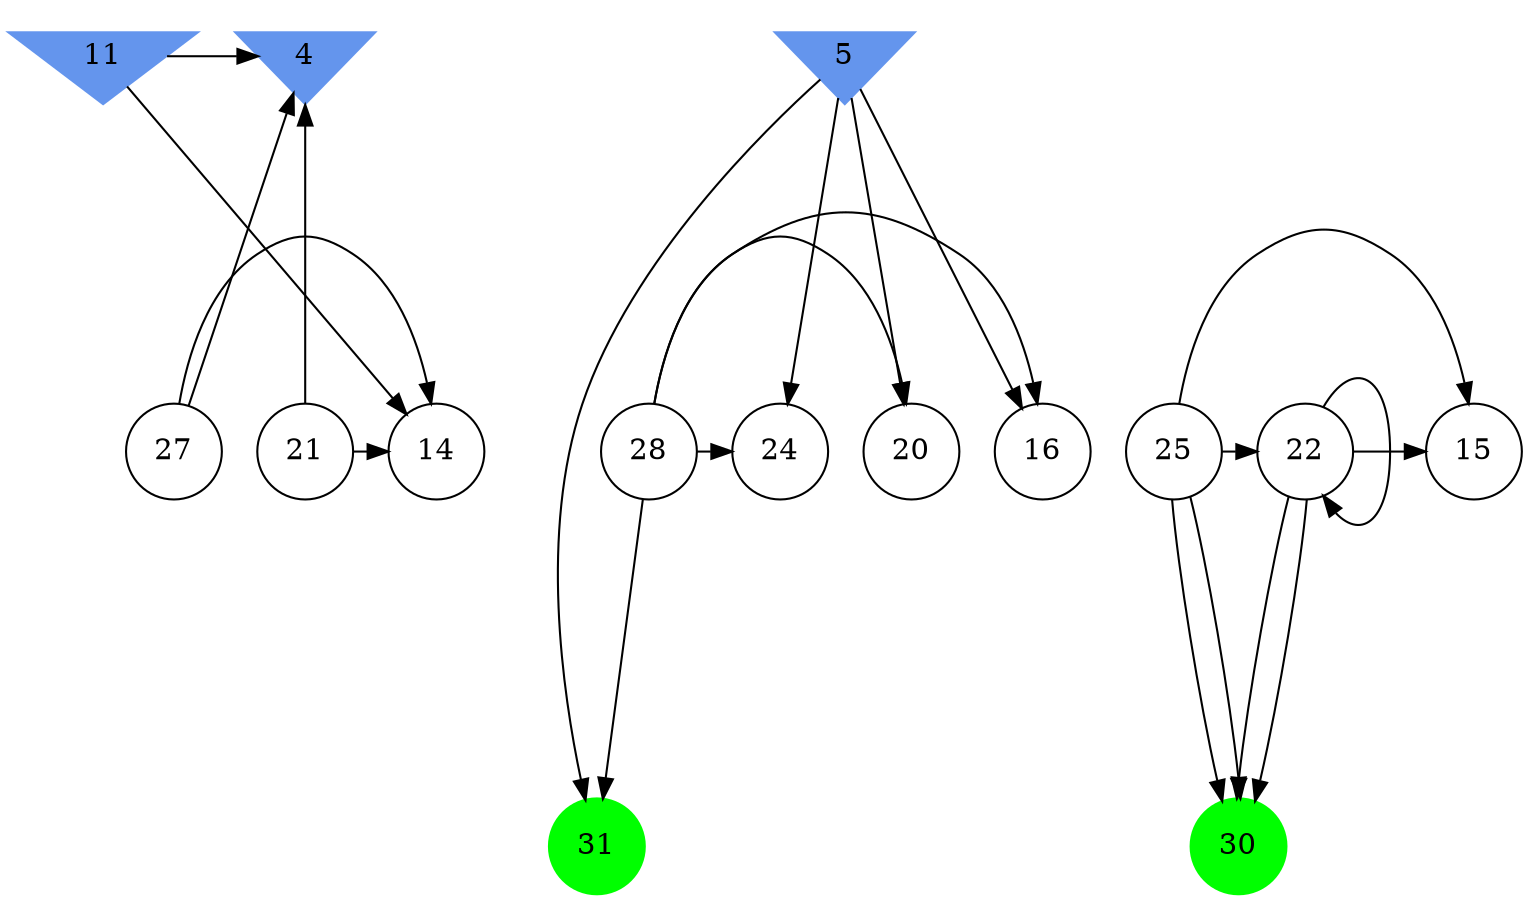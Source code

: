 digraph brain {
	ranksep=2.0;
	4 [shape=invtriangle,style=filled,color=cornflowerblue];
	5 [shape=invtriangle,style=filled,color=cornflowerblue];
	11 [shape=invtriangle,style=filled,color=cornflowerblue];
	14 [shape=circle,color=black];
	15 [shape=circle,color=black];
	16 [shape=circle,color=black];
	20 [shape=circle,color=black];
	21 [shape=circle,color=black];
	22 [shape=circle,color=black];
	24 [shape=circle,color=black];
	25 [shape=circle,color=black];
	27 [shape=circle,color=black];
	28 [shape=circle,color=black];
	30 [shape=circle,style=filled,color=green];
	31 [shape=circle,style=filled,color=green];
	27	->	4;
	27	->	14;
	21	->	4;
	21	->	14;
	11	->	4;
	11	->	14;
	22	->	30;
	22	->	30;
	22	->	22;
	22	->	15;
	25	->	30;
	25	->	30;
	25	->	22;
	25	->	15;
	5	->	20;
	5	->	16;
	5	->	24;
	5	->	31;
	28	->	20;
	28	->	16;
	28	->	24;
	28	->	31;
	{ rank=same; 4; 5; 11; }
	{ rank=same; 14; 15; 16; 20; 21; 22; 24; 25; 27; 28; }
	{ rank=same; 30; 31; }
}
